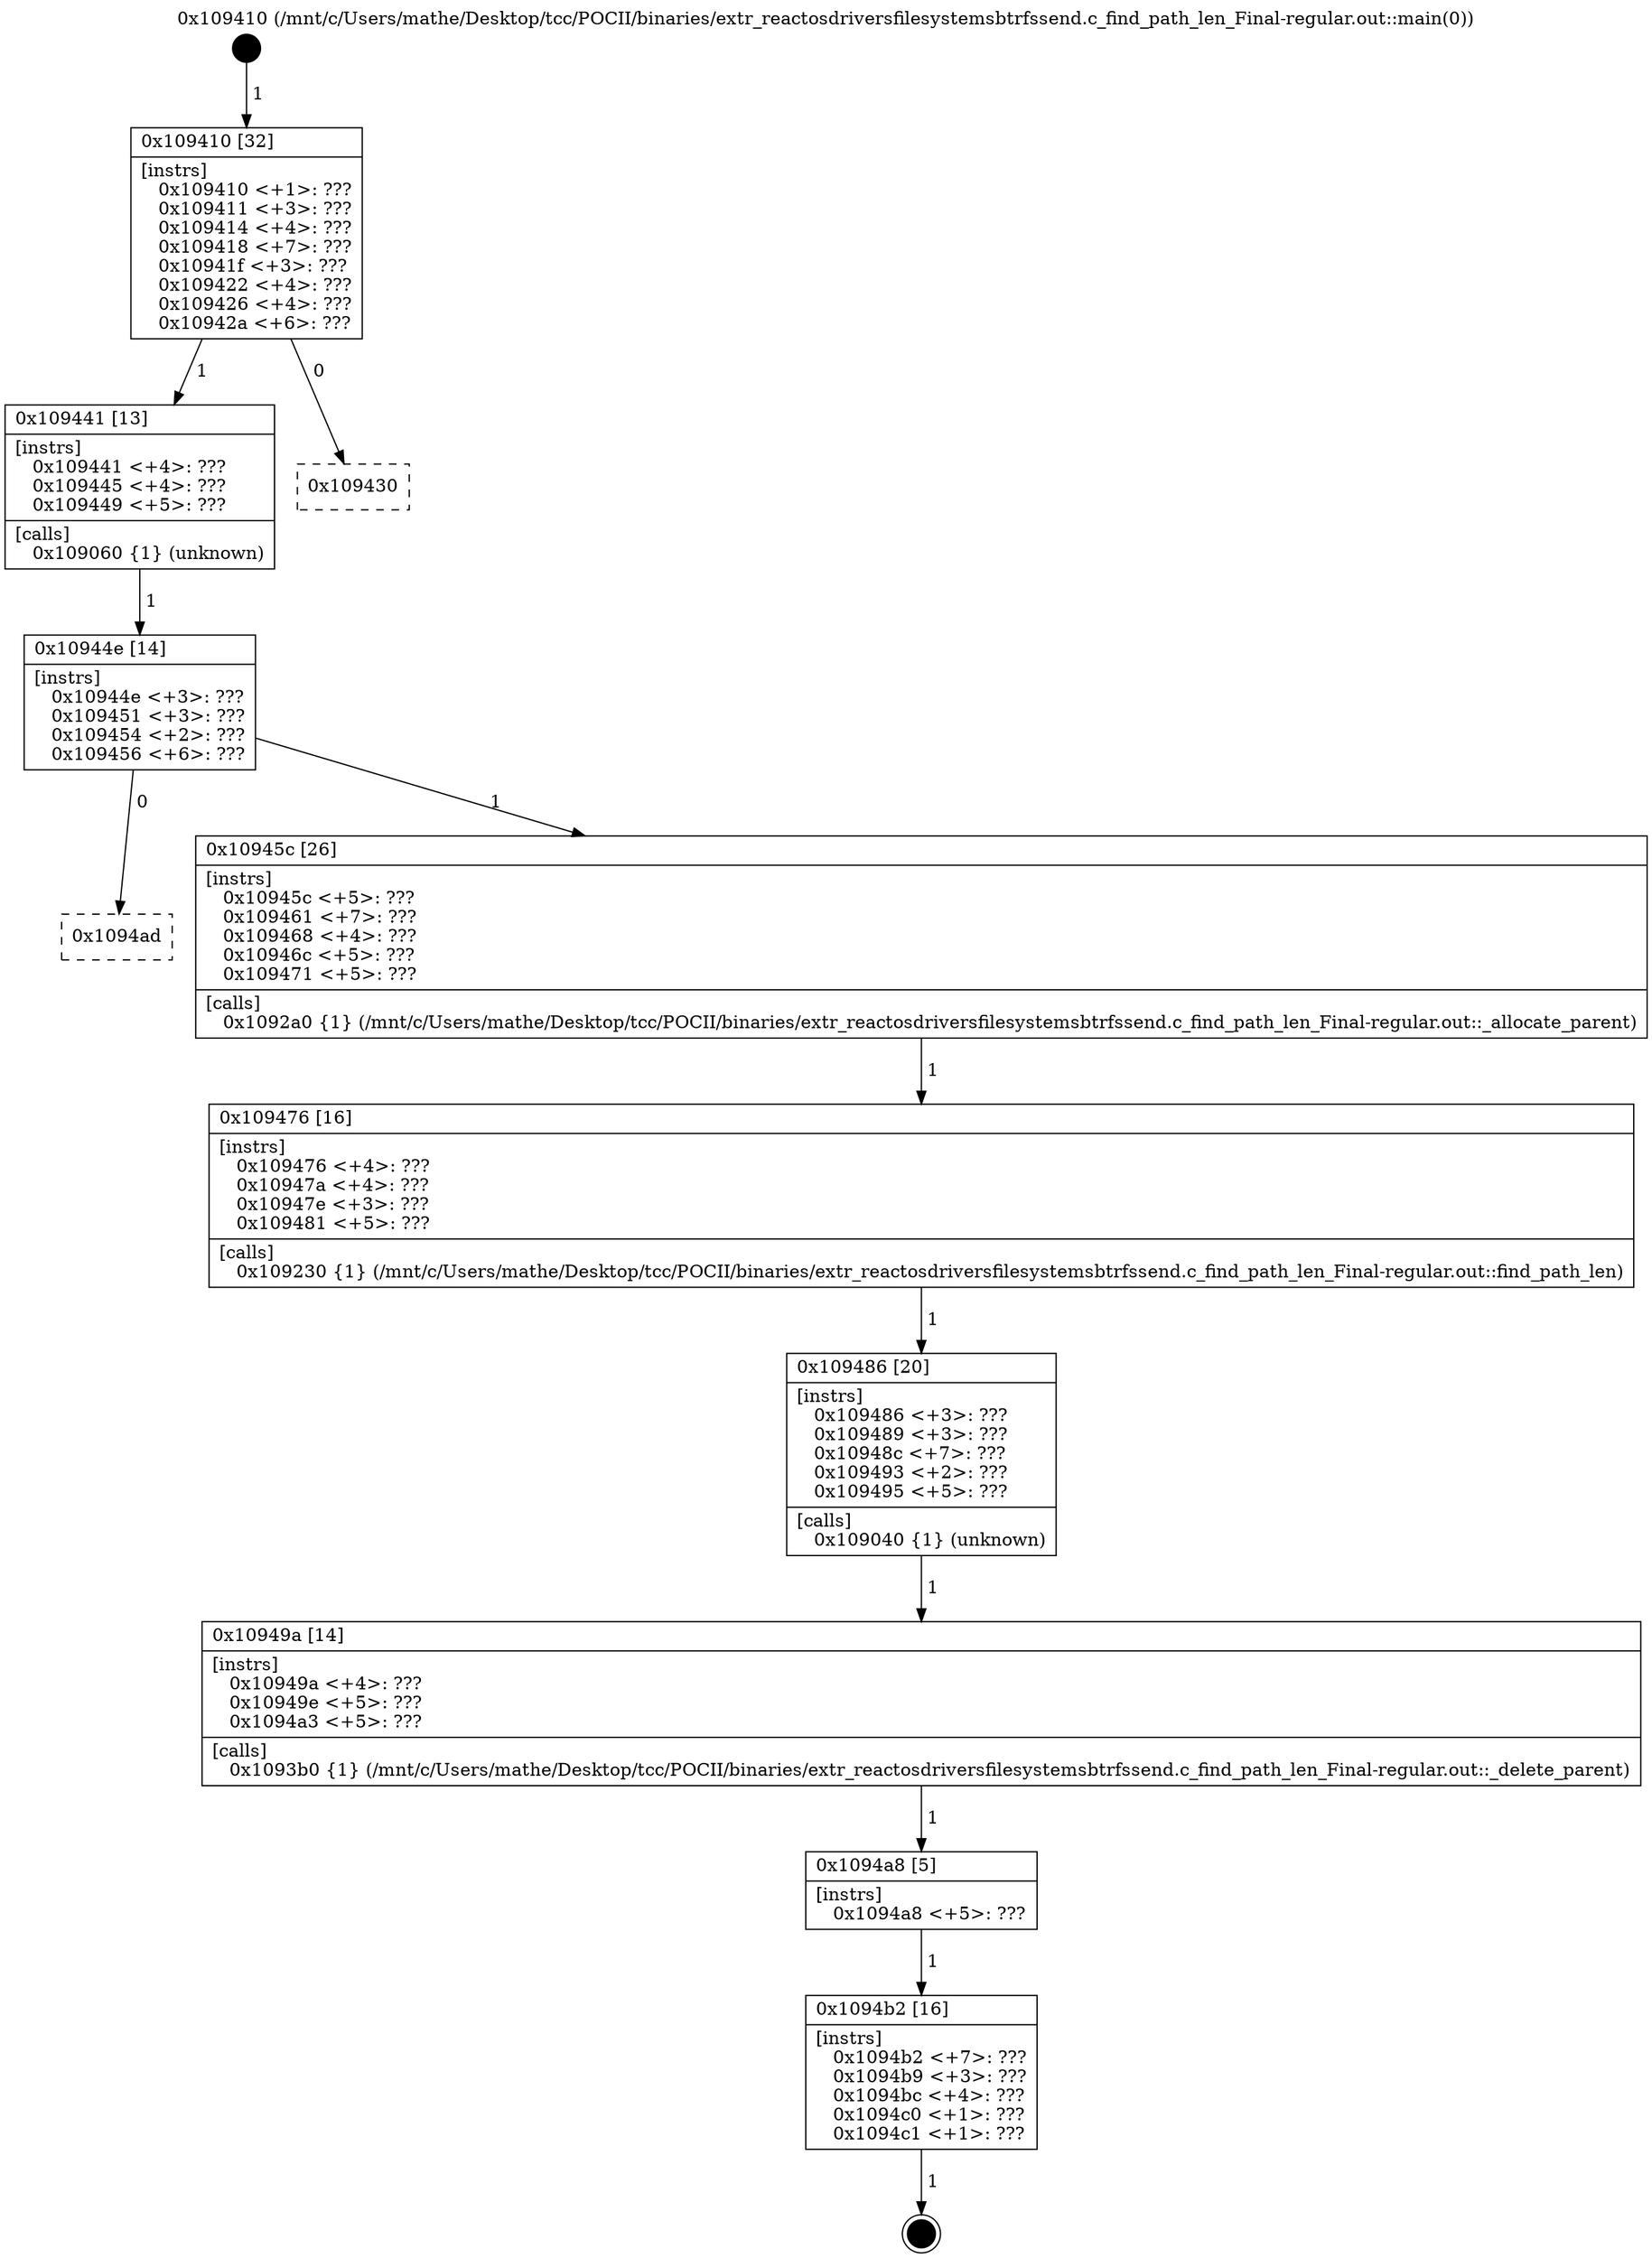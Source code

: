 digraph "0x109410" {
  label = "0x109410 (/mnt/c/Users/mathe/Desktop/tcc/POCII/binaries/extr_reactosdriversfilesystemsbtrfssend.c_find_path_len_Final-regular.out::main(0))"
  labelloc = "t"
  node[shape=record]

  Entry [label="",width=0.3,height=0.3,shape=circle,fillcolor=black,style=filled]
  "0x109410" [label="{
     0x109410 [32]\l
     | [instrs]\l
     &nbsp;&nbsp;0x109410 \<+1\>: ???\l
     &nbsp;&nbsp;0x109411 \<+3\>: ???\l
     &nbsp;&nbsp;0x109414 \<+4\>: ???\l
     &nbsp;&nbsp;0x109418 \<+7\>: ???\l
     &nbsp;&nbsp;0x10941f \<+3\>: ???\l
     &nbsp;&nbsp;0x109422 \<+4\>: ???\l
     &nbsp;&nbsp;0x109426 \<+4\>: ???\l
     &nbsp;&nbsp;0x10942a \<+6\>: ???\l
  }"]
  "0x109441" [label="{
     0x109441 [13]\l
     | [instrs]\l
     &nbsp;&nbsp;0x109441 \<+4\>: ???\l
     &nbsp;&nbsp;0x109445 \<+4\>: ???\l
     &nbsp;&nbsp;0x109449 \<+5\>: ???\l
     | [calls]\l
     &nbsp;&nbsp;0x109060 \{1\} (unknown)\l
  }"]
  "0x109430" [label="{
     0x109430\l
  }", style=dashed]
  "0x10944e" [label="{
     0x10944e [14]\l
     | [instrs]\l
     &nbsp;&nbsp;0x10944e \<+3\>: ???\l
     &nbsp;&nbsp;0x109451 \<+3\>: ???\l
     &nbsp;&nbsp;0x109454 \<+2\>: ???\l
     &nbsp;&nbsp;0x109456 \<+6\>: ???\l
  }"]
  "0x1094ad" [label="{
     0x1094ad\l
  }", style=dashed]
  "0x10945c" [label="{
     0x10945c [26]\l
     | [instrs]\l
     &nbsp;&nbsp;0x10945c \<+5\>: ???\l
     &nbsp;&nbsp;0x109461 \<+7\>: ???\l
     &nbsp;&nbsp;0x109468 \<+4\>: ???\l
     &nbsp;&nbsp;0x10946c \<+5\>: ???\l
     &nbsp;&nbsp;0x109471 \<+5\>: ???\l
     | [calls]\l
     &nbsp;&nbsp;0x1092a0 \{1\} (/mnt/c/Users/mathe/Desktop/tcc/POCII/binaries/extr_reactosdriversfilesystemsbtrfssend.c_find_path_len_Final-regular.out::_allocate_parent)\l
  }"]
  Exit [label="",width=0.3,height=0.3,shape=circle,fillcolor=black,style=filled,peripheries=2]
  "0x109476" [label="{
     0x109476 [16]\l
     | [instrs]\l
     &nbsp;&nbsp;0x109476 \<+4\>: ???\l
     &nbsp;&nbsp;0x10947a \<+4\>: ???\l
     &nbsp;&nbsp;0x10947e \<+3\>: ???\l
     &nbsp;&nbsp;0x109481 \<+5\>: ???\l
     | [calls]\l
     &nbsp;&nbsp;0x109230 \{1\} (/mnt/c/Users/mathe/Desktop/tcc/POCII/binaries/extr_reactosdriversfilesystemsbtrfssend.c_find_path_len_Final-regular.out::find_path_len)\l
  }"]
  "0x109486" [label="{
     0x109486 [20]\l
     | [instrs]\l
     &nbsp;&nbsp;0x109486 \<+3\>: ???\l
     &nbsp;&nbsp;0x109489 \<+3\>: ???\l
     &nbsp;&nbsp;0x10948c \<+7\>: ???\l
     &nbsp;&nbsp;0x109493 \<+2\>: ???\l
     &nbsp;&nbsp;0x109495 \<+5\>: ???\l
     | [calls]\l
     &nbsp;&nbsp;0x109040 \{1\} (unknown)\l
  }"]
  "0x10949a" [label="{
     0x10949a [14]\l
     | [instrs]\l
     &nbsp;&nbsp;0x10949a \<+4\>: ???\l
     &nbsp;&nbsp;0x10949e \<+5\>: ???\l
     &nbsp;&nbsp;0x1094a3 \<+5\>: ???\l
     | [calls]\l
     &nbsp;&nbsp;0x1093b0 \{1\} (/mnt/c/Users/mathe/Desktop/tcc/POCII/binaries/extr_reactosdriversfilesystemsbtrfssend.c_find_path_len_Final-regular.out::_delete_parent)\l
  }"]
  "0x1094a8" [label="{
     0x1094a8 [5]\l
     | [instrs]\l
     &nbsp;&nbsp;0x1094a8 \<+5\>: ???\l
  }"]
  "0x1094b2" [label="{
     0x1094b2 [16]\l
     | [instrs]\l
     &nbsp;&nbsp;0x1094b2 \<+7\>: ???\l
     &nbsp;&nbsp;0x1094b9 \<+3\>: ???\l
     &nbsp;&nbsp;0x1094bc \<+4\>: ???\l
     &nbsp;&nbsp;0x1094c0 \<+1\>: ???\l
     &nbsp;&nbsp;0x1094c1 \<+1\>: ???\l
  }"]
  Entry -> "0x109410" [label=" 1"]
  "0x109410" -> "0x109441" [label=" 1"]
  "0x109410" -> "0x109430" [label=" 0"]
  "0x109441" -> "0x10944e" [label=" 1"]
  "0x10944e" -> "0x1094ad" [label=" 0"]
  "0x10944e" -> "0x10945c" [label=" 1"]
  "0x1094b2" -> Exit [label=" 1"]
  "0x10945c" -> "0x109476" [label=" 1"]
  "0x109476" -> "0x109486" [label=" 1"]
  "0x109486" -> "0x10949a" [label=" 1"]
  "0x10949a" -> "0x1094a8" [label=" 1"]
  "0x1094a8" -> "0x1094b2" [label=" 1"]
}
